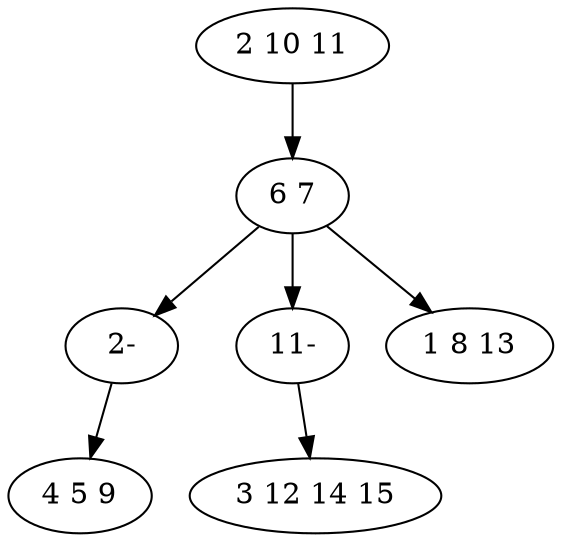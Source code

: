 digraph true_tree {
	"0" -> "1"
	"1" -> "6"
	"1" -> "5"
	"1" -> "4"
	"5" -> "3"
	"6" -> "2"
	"0" [label="2 10 11"];
	"1" [label="6 7"];
	"2" [label="4 5 9"];
	"3" [label="3 12 14 15"];
	"4" [label="1 8 13"];
	"5" [label="11-"];
	"6" [label="2-"];
}
